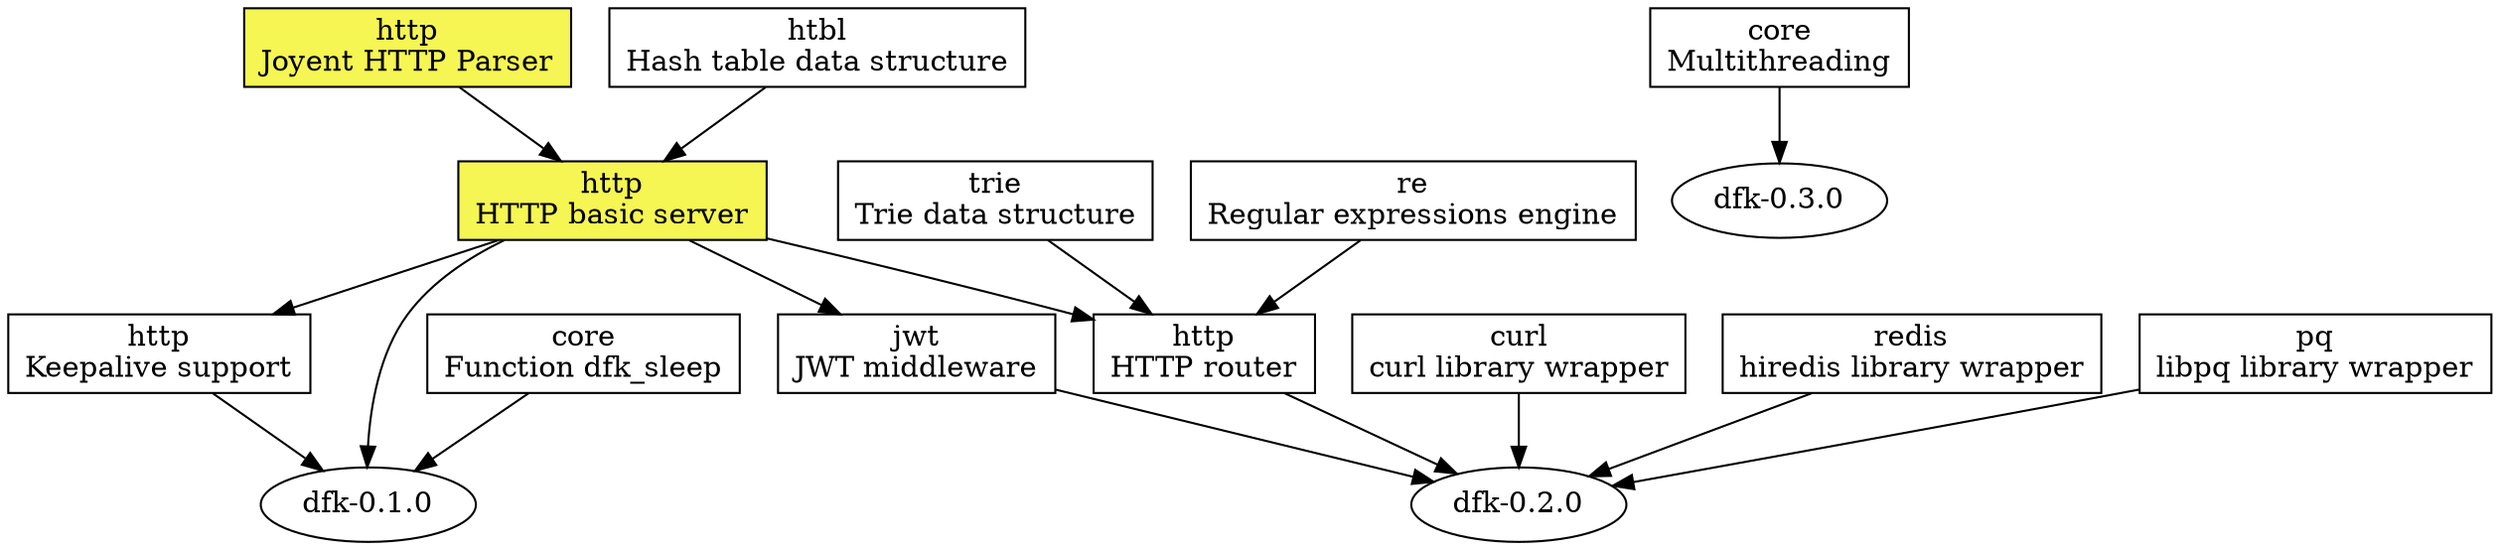 digraph "DFK Library Roadmap - Current" {
  node [shape=box];
  ratio="compress";

  http_parser [label="http\nJoyent HTTP Parser" style=filled fillcolor="#F5F553"];

  http_server [label="http\nHTTP basic server" style=filled fillcolor="#F5F553"];
    http_parser -> http_server
    htbl -> http_server

  keepalive [label="http\nKeepalive support"];
    http_server -> keepalive;

  curl [label="curl\ncurl library wrapper"];

  redis [label="redis\nhiredis library wrapper"];

  libpq [label="pq\nlibpq library wrapper"];

  jwt [label="jwt\nJWT middleware"];
    http_server -> jwt;

  mt [label="core\nMultithreading"];

  trie [label="trie\nTrie data structure"];

  re [label="re\nRegular expressions engine"];

  htbl [label="htbl\nHash table data structure"];

  router [label="http\nHTTP router"];
    http_server -> router;
    trie -> router;
    re -> router;

  sleep [label="core\nFunction dfk_sleep"];
    sleep -> dfk010;

  dfk010 [label="dfk-0.1.0" shape=oval];
    http_server -> dfk010;
    keepalive -> dfk010;

  dfk020 [label="dfk-0.2.0" shape=oval];
    jwt -> dfk020;
    redis -> dfk020;
    curl -> dfk020;
    libpq -> dfk020;
    router -> dfk020;

  dfk030 [label="dfk-0.3.0" shape=oval];
    mt -> dfk030;
}
